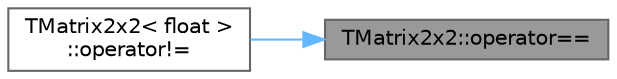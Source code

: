 digraph "TMatrix2x2::operator=="
{
 // INTERACTIVE_SVG=YES
 // LATEX_PDF_SIZE
  bgcolor="transparent";
  edge [fontname=Helvetica,fontsize=10,labelfontname=Helvetica,labelfontsize=10];
  node [fontname=Helvetica,fontsize=10,shape=box,height=0.2,width=0.4];
  rankdir="RL";
  Node1 [id="Node000001",label="TMatrix2x2::operator==",height=0.2,width=0.4,color="gray40", fillcolor="grey60", style="filled", fontcolor="black",tooltip="Equality."];
  Node1 -> Node2 [id="edge1_Node000001_Node000002",dir="back",color="steelblue1",style="solid",tooltip=" "];
  Node2 [id="Node000002",label="TMatrix2x2\< float \>\l::operator!=",height=0.2,width=0.4,color="grey40", fillcolor="white", style="filled",URL="$d5/d04/classTMatrix2x2.html#a0a8cf74c14e16fd388e9544ddfef1c77",tooltip=" "];
}
